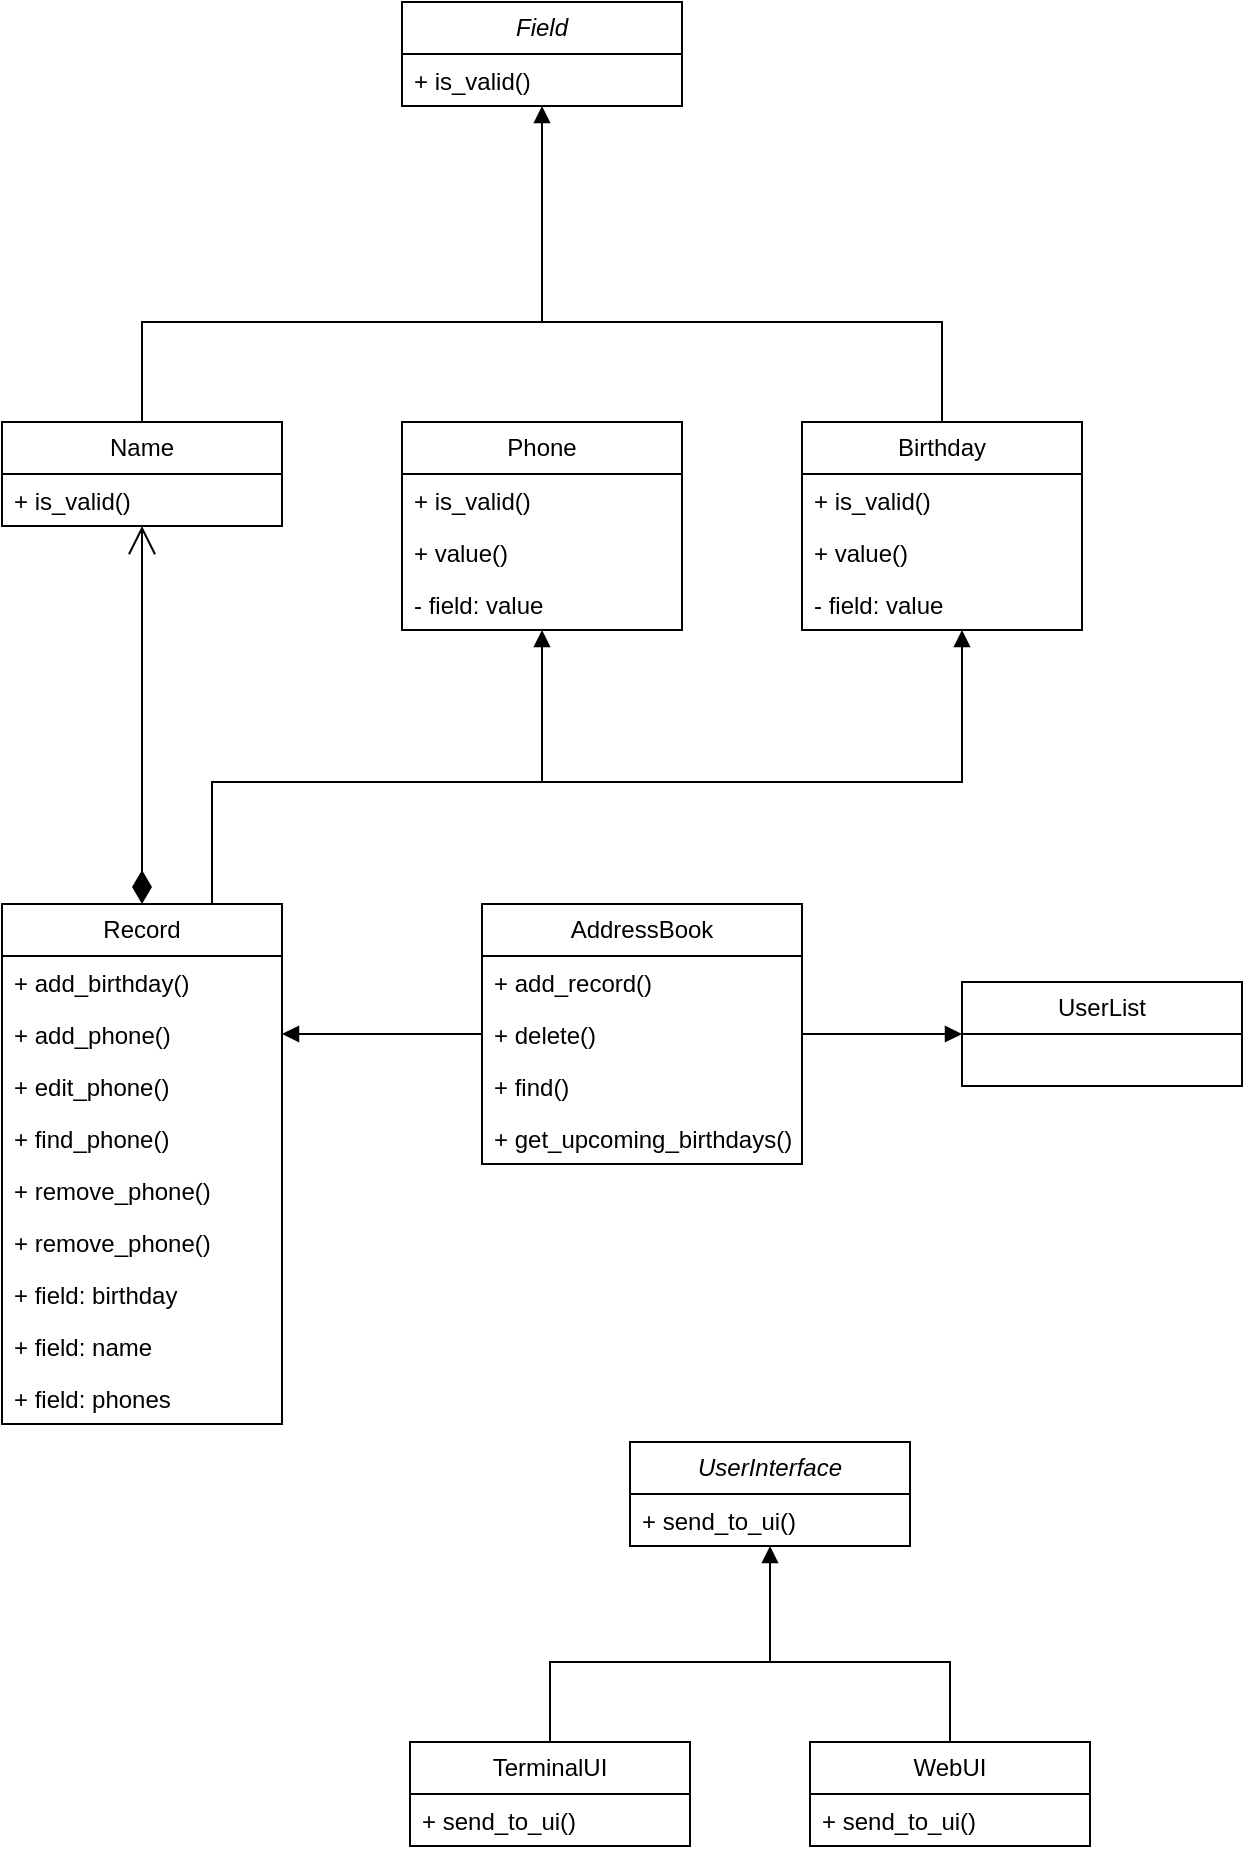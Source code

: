 <mxfile version="24.2.5" type="device">
  <diagram name="Страница — 1" id="3qZsXWlM51iSg3-_IiJb">
    <mxGraphModel dx="1434" dy="836" grid="1" gridSize="10" guides="1" tooltips="1" connect="1" arrows="1" fold="1" page="1" pageScale="1" pageWidth="827" pageHeight="1169" math="0" shadow="0">
      <root>
        <mxCell id="0" />
        <mxCell id="1" parent="0" />
        <mxCell id="HvD6qxwMaRQ0CpcRnFJ7-1" value="&lt;i&gt;Field&lt;/i&gt;" style="swimlane;fontStyle=0;childLayout=stackLayout;horizontal=1;startSize=26;fillColor=none;horizontalStack=0;resizeParent=1;resizeParentMax=0;resizeLast=0;collapsible=1;marginBottom=0;whiteSpace=wrap;html=1;" parent="1" vertex="1">
          <mxGeometry x="240" y="30" width="140" height="52" as="geometry" />
        </mxCell>
        <mxCell id="HvD6qxwMaRQ0CpcRnFJ7-2" value="+ is_valid()" style="text;strokeColor=none;fillColor=none;align=left;verticalAlign=top;spacingLeft=4;spacingRight=4;overflow=hidden;rotatable=0;points=[[0,0.5],[1,0.5]];portConstraint=eastwest;whiteSpace=wrap;html=1;" parent="HvD6qxwMaRQ0CpcRnFJ7-1" vertex="1">
          <mxGeometry y="26" width="140" height="26" as="geometry" />
        </mxCell>
        <mxCell id="HvD6qxwMaRQ0CpcRnFJ7-5" value="Phone" style="swimlane;fontStyle=0;childLayout=stackLayout;horizontal=1;startSize=26;fillColor=none;horizontalStack=0;resizeParent=1;resizeParentMax=0;resizeLast=0;collapsible=1;marginBottom=0;whiteSpace=wrap;html=1;" parent="1" vertex="1">
          <mxGeometry x="240" y="240" width="140" height="104" as="geometry" />
        </mxCell>
        <mxCell id="HvD6qxwMaRQ0CpcRnFJ7-6" value="+ is_valid()" style="text;strokeColor=none;fillColor=none;align=left;verticalAlign=top;spacingLeft=4;spacingRight=4;overflow=hidden;rotatable=0;points=[[0,0.5],[1,0.5]];portConstraint=eastwest;whiteSpace=wrap;html=1;" parent="HvD6qxwMaRQ0CpcRnFJ7-5" vertex="1">
          <mxGeometry y="26" width="140" height="26" as="geometry" />
        </mxCell>
        <mxCell id="HvD6qxwMaRQ0CpcRnFJ7-7" value="+ value()" style="text;strokeColor=none;fillColor=none;align=left;verticalAlign=top;spacingLeft=4;spacingRight=4;overflow=hidden;rotatable=0;points=[[0,0.5],[1,0.5]];portConstraint=eastwest;whiteSpace=wrap;html=1;" parent="HvD6qxwMaRQ0CpcRnFJ7-5" vertex="1">
          <mxGeometry y="52" width="140" height="26" as="geometry" />
        </mxCell>
        <mxCell id="HvD6qxwMaRQ0CpcRnFJ7-8" value="- field: value" style="text;strokeColor=none;fillColor=none;align=left;verticalAlign=top;spacingLeft=4;spacingRight=4;overflow=hidden;rotatable=0;points=[[0,0.5],[1,0.5]];portConstraint=eastwest;whiteSpace=wrap;html=1;" parent="HvD6qxwMaRQ0CpcRnFJ7-5" vertex="1">
          <mxGeometry y="78" width="140" height="26" as="geometry" />
        </mxCell>
        <mxCell id="HvD6qxwMaRQ0CpcRnFJ7-9" value="Name" style="swimlane;fontStyle=0;childLayout=stackLayout;horizontal=1;startSize=26;fillColor=none;horizontalStack=0;resizeParent=1;resizeParentMax=0;resizeLast=0;collapsible=1;marginBottom=0;whiteSpace=wrap;html=1;" parent="1" vertex="1">
          <mxGeometry x="40" y="240" width="140" height="52" as="geometry" />
        </mxCell>
        <mxCell id="HvD6qxwMaRQ0CpcRnFJ7-10" value="+ is_valid()" style="text;strokeColor=none;fillColor=none;align=left;verticalAlign=top;spacingLeft=4;spacingRight=4;overflow=hidden;rotatable=0;points=[[0,0.5],[1,0.5]];portConstraint=eastwest;whiteSpace=wrap;html=1;" parent="HvD6qxwMaRQ0CpcRnFJ7-9" vertex="1">
          <mxGeometry y="26" width="140" height="26" as="geometry" />
        </mxCell>
        <mxCell id="HvD6qxwMaRQ0CpcRnFJ7-13" value="Birthday" style="swimlane;fontStyle=0;childLayout=stackLayout;horizontal=1;startSize=26;fillColor=none;horizontalStack=0;resizeParent=1;resizeParentMax=0;resizeLast=0;collapsible=1;marginBottom=0;whiteSpace=wrap;html=1;" parent="1" vertex="1">
          <mxGeometry x="440" y="240" width="140" height="104" as="geometry" />
        </mxCell>
        <mxCell id="HvD6qxwMaRQ0CpcRnFJ7-14" value="+ is_valid()" style="text;strokeColor=none;fillColor=none;align=left;verticalAlign=top;spacingLeft=4;spacingRight=4;overflow=hidden;rotatable=0;points=[[0,0.5],[1,0.5]];portConstraint=eastwest;whiteSpace=wrap;html=1;" parent="HvD6qxwMaRQ0CpcRnFJ7-13" vertex="1">
          <mxGeometry y="26" width="140" height="26" as="geometry" />
        </mxCell>
        <mxCell id="HvD6qxwMaRQ0CpcRnFJ7-15" value="+ value()" style="text;strokeColor=none;fillColor=none;align=left;verticalAlign=top;spacingLeft=4;spacingRight=4;overflow=hidden;rotatable=0;points=[[0,0.5],[1,0.5]];portConstraint=eastwest;whiteSpace=wrap;html=1;" parent="HvD6qxwMaRQ0CpcRnFJ7-13" vertex="1">
          <mxGeometry y="52" width="140" height="26" as="geometry" />
        </mxCell>
        <mxCell id="HvD6qxwMaRQ0CpcRnFJ7-16" value="- field: value" style="text;strokeColor=none;fillColor=none;align=left;verticalAlign=top;spacingLeft=4;spacingRight=4;overflow=hidden;rotatable=0;points=[[0,0.5],[1,0.5]];portConstraint=eastwest;whiteSpace=wrap;html=1;" parent="HvD6qxwMaRQ0CpcRnFJ7-13" vertex="1">
          <mxGeometry y="78" width="140" height="26" as="geometry" />
        </mxCell>
        <mxCell id="L97FVBCbVtPo9YHq2wVz-1" value="Record" style="swimlane;fontStyle=0;childLayout=stackLayout;horizontal=1;startSize=26;fillColor=none;horizontalStack=0;resizeParent=1;resizeParentMax=0;resizeLast=0;collapsible=1;marginBottom=0;whiteSpace=wrap;html=1;" vertex="1" parent="1">
          <mxGeometry x="40" y="481" width="140" height="260" as="geometry" />
        </mxCell>
        <mxCell id="L97FVBCbVtPo9YHq2wVz-2" value="+ add_birthday()" style="text;strokeColor=none;fillColor=none;align=left;verticalAlign=top;spacingLeft=4;spacingRight=4;overflow=hidden;rotatable=0;points=[[0,0.5],[1,0.5]];portConstraint=eastwest;whiteSpace=wrap;html=1;" vertex="1" parent="L97FVBCbVtPo9YHq2wVz-1">
          <mxGeometry y="26" width="140" height="26" as="geometry" />
        </mxCell>
        <mxCell id="L97FVBCbVtPo9YHq2wVz-3" value="+ add_phone()" style="text;strokeColor=none;fillColor=none;align=left;verticalAlign=top;spacingLeft=4;spacingRight=4;overflow=hidden;rotatable=0;points=[[0,0.5],[1,0.5]];portConstraint=eastwest;whiteSpace=wrap;html=1;" vertex="1" parent="L97FVBCbVtPo9YHq2wVz-1">
          <mxGeometry y="52" width="140" height="26" as="geometry" />
        </mxCell>
        <mxCell id="L97FVBCbVtPo9YHq2wVz-4" value="+&amp;nbsp;edit_phone()" style="text;strokeColor=none;fillColor=none;align=left;verticalAlign=top;spacingLeft=4;spacingRight=4;overflow=hidden;rotatable=0;points=[[0,0.5],[1,0.5]];portConstraint=eastwest;whiteSpace=wrap;html=1;" vertex="1" parent="L97FVBCbVtPo9YHq2wVz-1">
          <mxGeometry y="78" width="140" height="26" as="geometry" />
        </mxCell>
        <mxCell id="L97FVBCbVtPo9YHq2wVz-49" value="+ find_phone()" style="text;strokeColor=none;fillColor=none;align=left;verticalAlign=top;spacingLeft=4;spacingRight=4;overflow=hidden;rotatable=0;points=[[0,0.5],[1,0.5]];portConstraint=eastwest;whiteSpace=wrap;html=1;" vertex="1" parent="L97FVBCbVtPo9YHq2wVz-1">
          <mxGeometry y="104" width="140" height="26" as="geometry" />
        </mxCell>
        <mxCell id="L97FVBCbVtPo9YHq2wVz-50" value="+ remove_phone()" style="text;strokeColor=none;fillColor=none;align=left;verticalAlign=top;spacingLeft=4;spacingRight=4;overflow=hidden;rotatable=0;points=[[0,0.5],[1,0.5]];portConstraint=eastwest;whiteSpace=wrap;html=1;" vertex="1" parent="L97FVBCbVtPo9YHq2wVz-1">
          <mxGeometry y="130" width="140" height="26" as="geometry" />
        </mxCell>
        <mxCell id="L97FVBCbVtPo9YHq2wVz-51" value="+ remove_phone()" style="text;strokeColor=none;fillColor=none;align=left;verticalAlign=top;spacingLeft=4;spacingRight=4;overflow=hidden;rotatable=0;points=[[0,0.5],[1,0.5]];portConstraint=eastwest;whiteSpace=wrap;html=1;" vertex="1" parent="L97FVBCbVtPo9YHq2wVz-1">
          <mxGeometry y="156" width="140" height="26" as="geometry" />
        </mxCell>
        <mxCell id="L97FVBCbVtPo9YHq2wVz-52" value="+ field: birthday" style="text;strokeColor=none;fillColor=none;align=left;verticalAlign=top;spacingLeft=4;spacingRight=4;overflow=hidden;rotatable=0;points=[[0,0.5],[1,0.5]];portConstraint=eastwest;whiteSpace=wrap;html=1;" vertex="1" parent="L97FVBCbVtPo9YHq2wVz-1">
          <mxGeometry y="182" width="140" height="26" as="geometry" />
        </mxCell>
        <mxCell id="L97FVBCbVtPo9YHq2wVz-53" value="+ field: name" style="text;strokeColor=none;fillColor=none;align=left;verticalAlign=top;spacingLeft=4;spacingRight=4;overflow=hidden;rotatable=0;points=[[0,0.5],[1,0.5]];portConstraint=eastwest;whiteSpace=wrap;html=1;" vertex="1" parent="L97FVBCbVtPo9YHq2wVz-1">
          <mxGeometry y="208" width="140" height="26" as="geometry" />
        </mxCell>
        <mxCell id="L97FVBCbVtPo9YHq2wVz-54" value="+ field: phones" style="text;strokeColor=none;fillColor=none;align=left;verticalAlign=top;spacingLeft=4;spacingRight=4;overflow=hidden;rotatable=0;points=[[0,0.5],[1,0.5]];portConstraint=eastwest;whiteSpace=wrap;html=1;" vertex="1" parent="L97FVBCbVtPo9YHq2wVz-1">
          <mxGeometry y="234" width="140" height="26" as="geometry" />
        </mxCell>
        <mxCell id="L97FVBCbVtPo9YHq2wVz-5" value="AddressBook" style="swimlane;fontStyle=0;childLayout=stackLayout;horizontal=1;startSize=26;fillColor=none;horizontalStack=0;resizeParent=1;resizeParentMax=0;resizeLast=0;collapsible=1;marginBottom=0;whiteSpace=wrap;html=1;" vertex="1" parent="1">
          <mxGeometry x="280" y="481" width="160" height="130" as="geometry" />
        </mxCell>
        <mxCell id="L97FVBCbVtPo9YHq2wVz-6" value="+ add_record()" style="text;strokeColor=none;fillColor=none;align=left;verticalAlign=top;spacingLeft=4;spacingRight=4;overflow=hidden;rotatable=0;points=[[0,0.5],[1,0.5]];portConstraint=eastwest;whiteSpace=wrap;html=1;" vertex="1" parent="L97FVBCbVtPo9YHq2wVz-5">
          <mxGeometry y="26" width="160" height="26" as="geometry" />
        </mxCell>
        <mxCell id="L97FVBCbVtPo9YHq2wVz-7" value="+ delete()" style="text;strokeColor=none;fillColor=none;align=left;verticalAlign=top;spacingLeft=4;spacingRight=4;overflow=hidden;rotatable=0;points=[[0,0.5],[1,0.5]];portConstraint=eastwest;whiteSpace=wrap;html=1;" vertex="1" parent="L97FVBCbVtPo9YHq2wVz-5">
          <mxGeometry y="52" width="160" height="26" as="geometry" />
        </mxCell>
        <mxCell id="L97FVBCbVtPo9YHq2wVz-8" value="+ find()" style="text;strokeColor=none;fillColor=none;align=left;verticalAlign=top;spacingLeft=4;spacingRight=4;overflow=hidden;rotatable=0;points=[[0,0.5],[1,0.5]];portConstraint=eastwest;whiteSpace=wrap;html=1;" vertex="1" parent="L97FVBCbVtPo9YHq2wVz-5">
          <mxGeometry y="78" width="160" height="26" as="geometry" />
        </mxCell>
        <mxCell id="L97FVBCbVtPo9YHq2wVz-55" value="+ get_upcoming_birthdays()" style="text;strokeColor=none;fillColor=none;align=left;verticalAlign=top;spacingLeft=4;spacingRight=4;overflow=hidden;rotatable=0;points=[[0,0.5],[1,0.5]];portConstraint=eastwest;whiteSpace=wrap;html=1;" vertex="1" parent="L97FVBCbVtPo9YHq2wVz-5">
          <mxGeometry y="104" width="160" height="26" as="geometry" />
        </mxCell>
        <mxCell id="L97FVBCbVtPo9YHq2wVz-9" value="UserList" style="swimlane;fontStyle=0;childLayout=stackLayout;horizontal=1;startSize=26;fillColor=none;horizontalStack=0;resizeParent=1;resizeParentMax=0;resizeLast=0;collapsible=1;marginBottom=0;whiteSpace=wrap;html=1;" vertex="1" parent="1">
          <mxGeometry x="520" y="520" width="140" height="52" as="geometry" />
        </mxCell>
        <mxCell id="L97FVBCbVtPo9YHq2wVz-13" value="&lt;i&gt;UserInterface&lt;/i&gt;" style="swimlane;fontStyle=0;childLayout=stackLayout;horizontal=1;startSize=26;fillColor=none;horizontalStack=0;resizeParent=1;resizeParentMax=0;resizeLast=0;collapsible=1;marginBottom=0;whiteSpace=wrap;html=1;" vertex="1" parent="1">
          <mxGeometry x="354" y="750" width="140" height="52" as="geometry" />
        </mxCell>
        <mxCell id="L97FVBCbVtPo9YHq2wVz-14" value="+ send_to_ui()" style="text;strokeColor=none;fillColor=none;align=left;verticalAlign=top;spacingLeft=4;spacingRight=4;overflow=hidden;rotatable=0;points=[[0,0.5],[1,0.5]];portConstraint=eastwest;whiteSpace=wrap;html=1;" vertex="1" parent="L97FVBCbVtPo9YHq2wVz-13">
          <mxGeometry y="26" width="140" height="26" as="geometry" />
        </mxCell>
        <mxCell id="L97FVBCbVtPo9YHq2wVz-17" value="WebUI" style="swimlane;fontStyle=0;childLayout=stackLayout;horizontal=1;startSize=26;fillColor=none;horizontalStack=0;resizeParent=1;resizeParentMax=0;resizeLast=0;collapsible=1;marginBottom=0;whiteSpace=wrap;html=1;" vertex="1" parent="1">
          <mxGeometry x="444" y="900" width="140" height="52" as="geometry" />
        </mxCell>
        <mxCell id="L97FVBCbVtPo9YHq2wVz-18" value="+&amp;nbsp;send_to_ui()" style="text;strokeColor=none;fillColor=none;align=left;verticalAlign=top;spacingLeft=4;spacingRight=4;overflow=hidden;rotatable=0;points=[[0,0.5],[1,0.5]];portConstraint=eastwest;whiteSpace=wrap;html=1;" vertex="1" parent="L97FVBCbVtPo9YHq2wVz-17">
          <mxGeometry y="26" width="140" height="26" as="geometry" />
        </mxCell>
        <mxCell id="L97FVBCbVtPo9YHq2wVz-21" value="TerminalUI" style="swimlane;fontStyle=0;childLayout=stackLayout;horizontal=1;startSize=26;fillColor=none;horizontalStack=0;resizeParent=1;resizeParentMax=0;resizeLast=0;collapsible=1;marginBottom=0;whiteSpace=wrap;html=1;" vertex="1" parent="1">
          <mxGeometry x="244" y="900" width="140" height="52" as="geometry" />
        </mxCell>
        <mxCell id="L97FVBCbVtPo9YHq2wVz-22" value="+&amp;nbsp;send_to_ui()" style="text;strokeColor=none;fillColor=none;align=left;verticalAlign=top;spacingLeft=4;spacingRight=4;overflow=hidden;rotatable=0;points=[[0,0.5],[1,0.5]];portConstraint=eastwest;whiteSpace=wrap;html=1;" vertex="1" parent="L97FVBCbVtPo9YHq2wVz-21">
          <mxGeometry y="26" width="140" height="26" as="geometry" />
        </mxCell>
        <mxCell id="L97FVBCbVtPo9YHq2wVz-33" value="" style="html=1;verticalAlign=bottom;endArrow=block;curved=0;rounded=0;" edge="1" parent="1" target="HvD6qxwMaRQ0CpcRnFJ7-1">
          <mxGeometry width="80" relative="1" as="geometry">
            <mxPoint x="310" y="190" as="sourcePoint" />
            <mxPoint x="310" y="103.996" as="targetPoint" />
          </mxGeometry>
        </mxCell>
        <mxCell id="L97FVBCbVtPo9YHq2wVz-36" value="" style="endArrow=none;html=1;rounded=0;entryX=0.5;entryY=0;entryDx=0;entryDy=0;exitX=0.5;exitY=0;exitDx=0;exitDy=0;edgeStyle=orthogonalEdgeStyle;" edge="1" parent="1" source="HvD6qxwMaRQ0CpcRnFJ7-9" target="HvD6qxwMaRQ0CpcRnFJ7-13">
          <mxGeometry width="50" height="50" relative="1" as="geometry">
            <mxPoint x="410" y="350" as="sourcePoint" />
            <mxPoint x="460" y="300" as="targetPoint" />
            <Array as="points">
              <mxPoint x="110" y="190" />
              <mxPoint x="510" y="190" />
            </Array>
          </mxGeometry>
        </mxCell>
        <mxCell id="L97FVBCbVtPo9YHq2wVz-39" value="" style="html=1;verticalAlign=bottom;endArrow=block;curved=0;rounded=0;exitX=1;exitY=0.5;exitDx=0;exitDy=0;" edge="1" parent="1" source="L97FVBCbVtPo9YHq2wVz-7" target="L97FVBCbVtPo9YHq2wVz-9">
          <mxGeometry width="80" relative="1" as="geometry">
            <mxPoint x="390" y="330" as="sourcePoint" />
            <mxPoint x="520" y="546" as="targetPoint" />
          </mxGeometry>
        </mxCell>
        <mxCell id="L97FVBCbVtPo9YHq2wVz-40" value="" style="endArrow=open;html=1;endSize=12;startArrow=diamondThin;startSize=14;startFill=1;align=left;verticalAlign=bottom;rounded=0;exitX=0.5;exitY=0;exitDx=0;exitDy=0;" edge="1" parent="1" source="L97FVBCbVtPo9YHq2wVz-1" target="HvD6qxwMaRQ0CpcRnFJ7-10">
          <mxGeometry x="-1" y="3" relative="1" as="geometry">
            <mxPoint x="80" y="481" as="sourcePoint" />
            <mxPoint x="80" y="344" as="targetPoint" />
          </mxGeometry>
        </mxCell>
        <mxCell id="L97FVBCbVtPo9YHq2wVz-41" value="" style="html=1;verticalAlign=bottom;endArrow=block;curved=0;rounded=0;exitX=0;exitY=0.5;exitDx=0;exitDy=0;entryX=1;entryY=0.5;entryDx=0;entryDy=0;" edge="1" parent="1" source="L97FVBCbVtPo9YHq2wVz-7" target="L97FVBCbVtPo9YHq2wVz-3">
          <mxGeometry width="80" relative="1" as="geometry">
            <mxPoint x="390" y="530" as="sourcePoint" />
            <mxPoint x="470" y="530" as="targetPoint" />
          </mxGeometry>
        </mxCell>
        <mxCell id="L97FVBCbVtPo9YHq2wVz-45" value="" style="html=1;verticalAlign=bottom;endArrow=block;rounded=0;exitX=0.75;exitY=0;exitDx=0;exitDy=0;edgeStyle=orthogonalEdgeStyle;" edge="1" parent="1" source="L97FVBCbVtPo9YHq2wVz-1" target="HvD6qxwMaRQ0CpcRnFJ7-13">
          <mxGeometry width="80" relative="1" as="geometry">
            <mxPoint x="390" y="530" as="sourcePoint" />
            <mxPoint x="470" y="530" as="targetPoint" />
            <Array as="points">
              <mxPoint x="145" y="420" />
              <mxPoint x="520" y="420" />
            </Array>
          </mxGeometry>
        </mxCell>
        <mxCell id="L97FVBCbVtPo9YHq2wVz-46" value="" style="html=1;verticalAlign=bottom;endArrow=block;curved=0;rounded=0;" edge="1" parent="1" target="HvD6qxwMaRQ0CpcRnFJ7-8">
          <mxGeometry width="80" relative="1" as="geometry">
            <mxPoint x="310" y="420" as="sourcePoint" />
            <mxPoint x="470" y="530" as="targetPoint" />
          </mxGeometry>
        </mxCell>
        <mxCell id="L97FVBCbVtPo9YHq2wVz-47" value="" style="endArrow=none;html=1;rounded=0;exitX=0.5;exitY=0;exitDx=0;exitDy=0;entryX=0.5;entryY=0;entryDx=0;entryDy=0;edgeStyle=orthogonalEdgeStyle;" edge="1" parent="1" source="L97FVBCbVtPo9YHq2wVz-21" target="L97FVBCbVtPo9YHq2wVz-17">
          <mxGeometry width="50" height="50" relative="1" as="geometry">
            <mxPoint x="594" y="870" as="sourcePoint" />
            <mxPoint x="644" y="820" as="targetPoint" />
            <Array as="points">
              <mxPoint x="314" y="860" />
              <mxPoint x="514" y="860" />
            </Array>
          </mxGeometry>
        </mxCell>
        <mxCell id="L97FVBCbVtPo9YHq2wVz-48" value="" style="html=1;verticalAlign=bottom;endArrow=block;curved=0;rounded=0;" edge="1" parent="1" target="L97FVBCbVtPo9YHq2wVz-13">
          <mxGeometry width="80" relative="1" as="geometry">
            <mxPoint x="424" y="860" as="sourcePoint" />
            <mxPoint x="424" y="814" as="targetPoint" />
          </mxGeometry>
        </mxCell>
      </root>
    </mxGraphModel>
  </diagram>
</mxfile>
